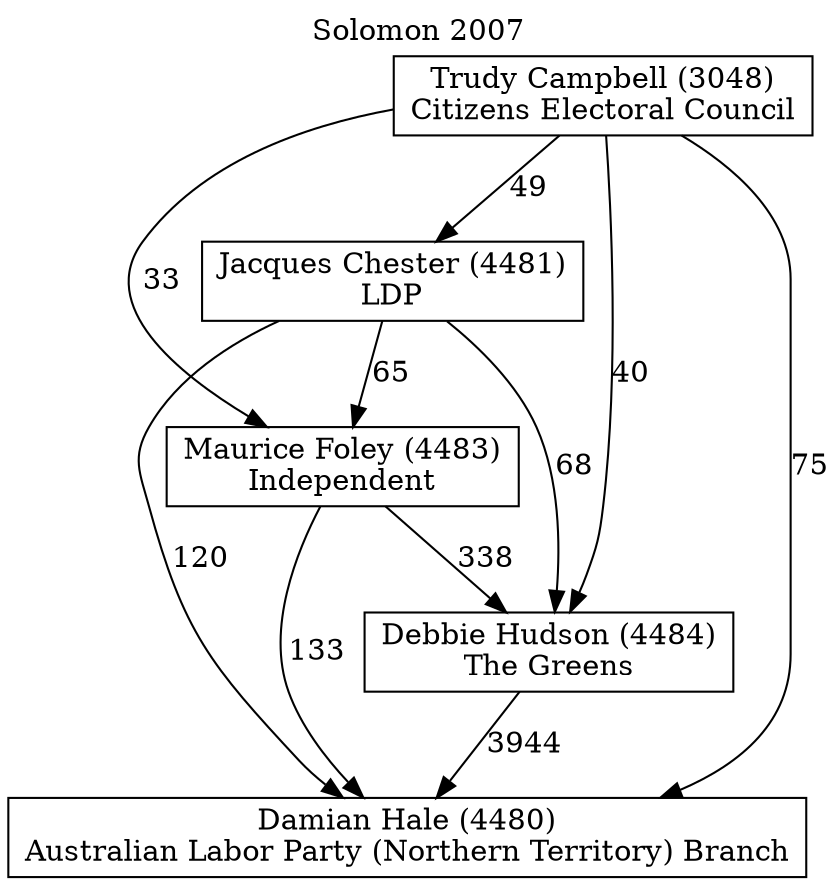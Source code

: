 // House preference flow
digraph "Damian Hale (4480)_Solomon_2007" {
	graph [label="Solomon 2007" labelloc=t mclimit=10]
	node [shape=box]
	"Damian Hale (4480)" [label="Damian Hale (4480)
Australian Labor Party (Northern Territory) Branch"]
	"Debbie Hudson (4484)" [label="Debbie Hudson (4484)
The Greens"]
	"Maurice Foley (4483)" [label="Maurice Foley (4483)
Independent"]
	"Jacques Chester (4481)" [label="Jacques Chester (4481)
LDP"]
	"Trudy Campbell (3048)" [label="Trudy Campbell (3048)
Citizens Electoral Council"]
	"Debbie Hudson (4484)" -> "Damian Hale (4480)" [label=3944]
	"Maurice Foley (4483)" -> "Debbie Hudson (4484)" [label=338]
	"Jacques Chester (4481)" -> "Maurice Foley (4483)" [label=65]
	"Trudy Campbell (3048)" -> "Jacques Chester (4481)" [label=49]
	"Maurice Foley (4483)" -> "Damian Hale (4480)" [label=133]
	"Jacques Chester (4481)" -> "Damian Hale (4480)" [label=120]
	"Trudy Campbell (3048)" -> "Damian Hale (4480)" [label=75]
	"Trudy Campbell (3048)" -> "Maurice Foley (4483)" [label=33]
	"Jacques Chester (4481)" -> "Debbie Hudson (4484)" [label=68]
	"Trudy Campbell (3048)" -> "Debbie Hudson (4484)" [label=40]
}
